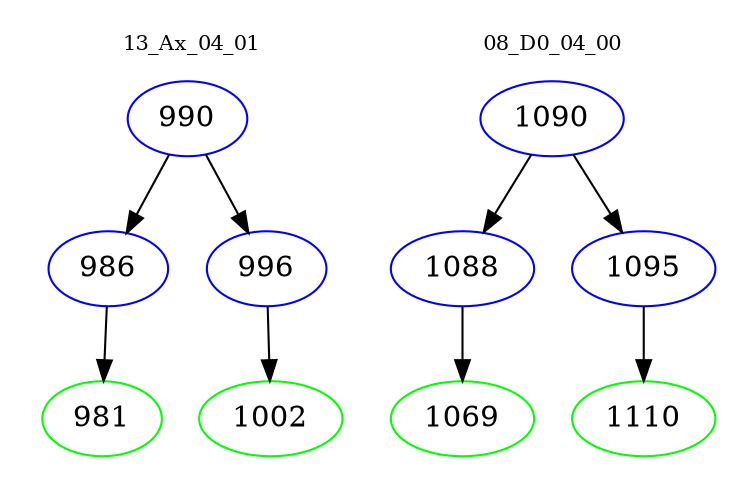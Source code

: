 digraph{
subgraph cluster_0 {
color = white
label = "13_Ax_04_01";
fontsize=10;
T0_990 [label="990", color="blue"]
T0_990 -> T0_986 [color="black"]
T0_986 [label="986", color="blue"]
T0_986 -> T0_981 [color="black"]
T0_981 [label="981", color="green"]
T0_990 -> T0_996 [color="black"]
T0_996 [label="996", color="blue"]
T0_996 -> T0_1002 [color="black"]
T0_1002 [label="1002", color="green"]
}
subgraph cluster_1 {
color = white
label = "08_D0_04_00";
fontsize=10;
T1_1090 [label="1090", color="blue"]
T1_1090 -> T1_1088 [color="black"]
T1_1088 [label="1088", color="blue"]
T1_1088 -> T1_1069 [color="black"]
T1_1069 [label="1069", color="green"]
T1_1090 -> T1_1095 [color="black"]
T1_1095 [label="1095", color="blue"]
T1_1095 -> T1_1110 [color="black"]
T1_1110 [label="1110", color="green"]
}
}
